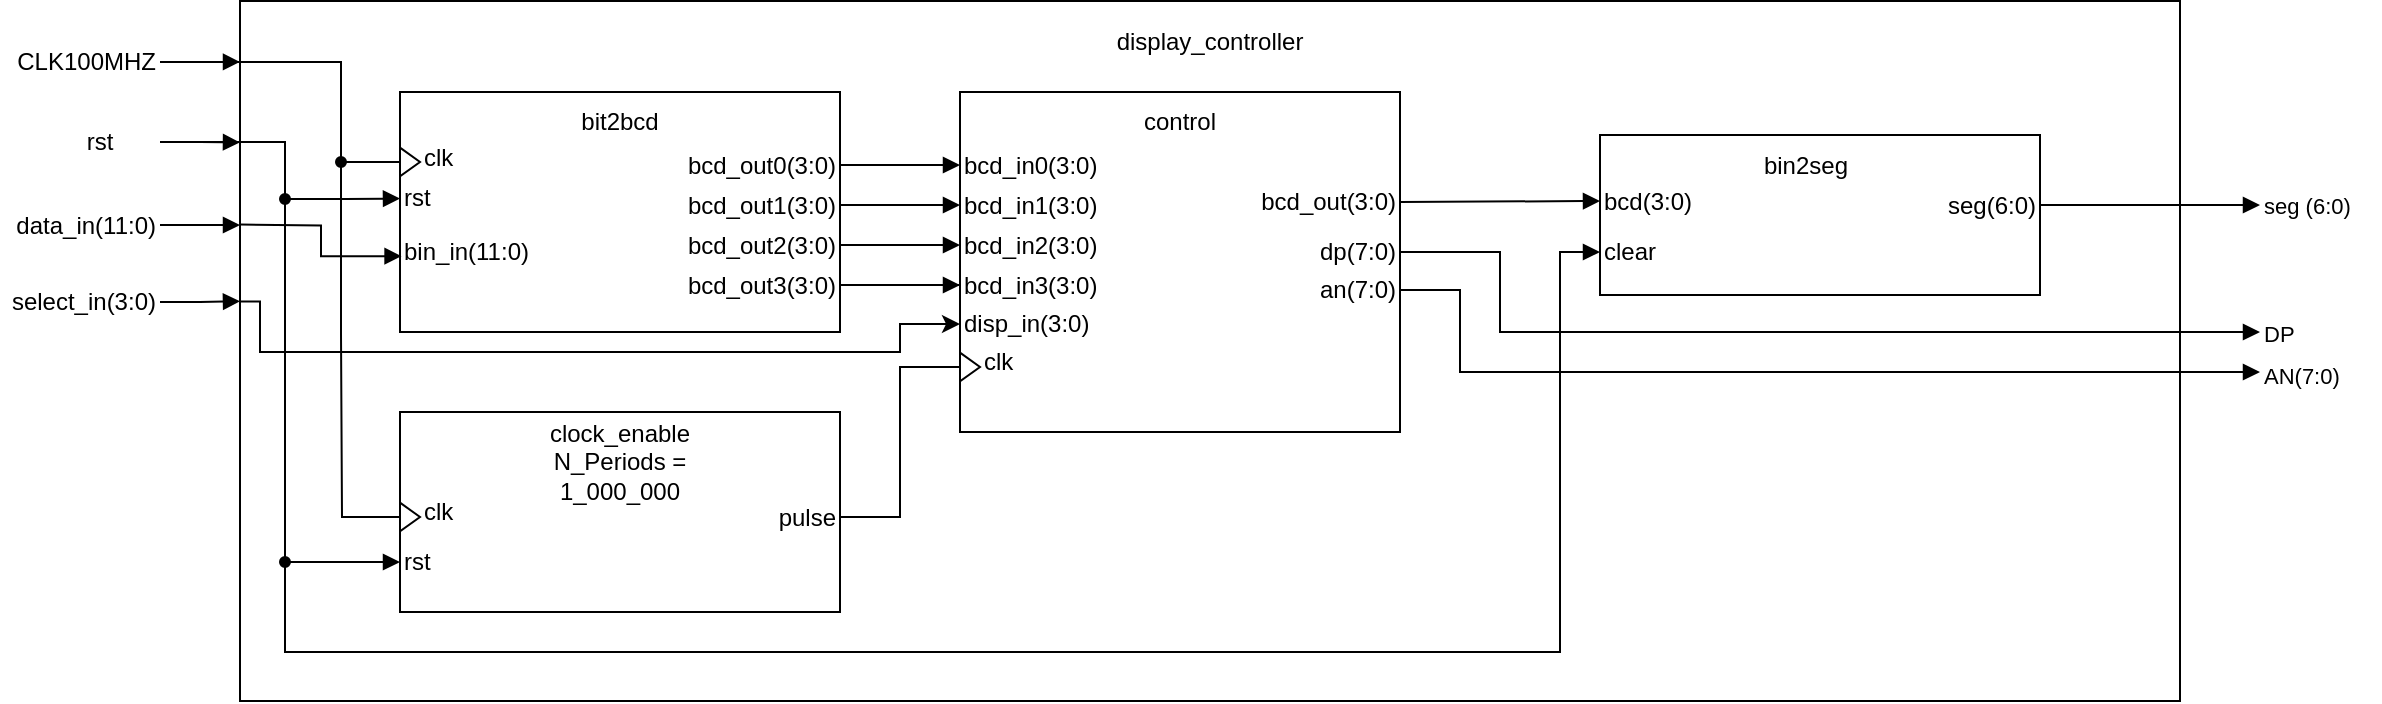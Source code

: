 <mxfile version="26.2.2">
  <diagram name="Stránka-1" id="P1GjatWuu_-47YheCdGU">
    <mxGraphModel dx="1555" dy="914" grid="1" gridSize="10" guides="1" tooltips="1" connect="1" arrows="1" fold="1" page="1" pageScale="1" pageWidth="827" pageHeight="1169" math="0" shadow="0">
      <root>
        <mxCell id="0" />
        <mxCell id="1" parent="0" />
        <mxCell id="VTcAKySC4VNBgwrSuExi-1" value="" style="rounded=0;whiteSpace=wrap;html=1;" vertex="1" parent="1">
          <mxGeometry x="160" y="144.5" width="970" height="350" as="geometry" />
        </mxCell>
        <mxCell id="VTcAKySC4VNBgwrSuExi-6" value="CLK100MHZ" style="text;html=1;align=right;verticalAlign=middle;whiteSpace=wrap;rounded=0;" vertex="1" parent="1">
          <mxGeometry x="44" y="160" width="76" height="30" as="geometry" />
        </mxCell>
        <mxCell id="VTcAKySC4VNBgwrSuExi-7" value="data_in(11:0)" style="text;html=1;align=right;verticalAlign=middle;whiteSpace=wrap;rounded=0;" vertex="1" parent="1">
          <mxGeometry x="40" y="241.5" width="80" height="30" as="geometry" />
        </mxCell>
        <mxCell id="VTcAKySC4VNBgwrSuExi-8" value="select_in(3:0)" style="text;html=1;align=right;verticalAlign=middle;whiteSpace=wrap;rounded=0;" vertex="1" parent="1">
          <mxGeometry x="60" y="280" width="60" height="30" as="geometry" />
        </mxCell>
        <mxCell id="VTcAKySC4VNBgwrSuExi-10" value="rst" style="text;html=1;align=center;verticalAlign=middle;whiteSpace=wrap;rounded=0;" vertex="1" parent="1">
          <mxGeometry x="60" y="200" width="60" height="30" as="geometry" />
        </mxCell>
        <mxCell id="VTcAKySC4VNBgwrSuExi-11" value="" style="rounded=0;whiteSpace=wrap;html=1;" vertex="1" parent="1">
          <mxGeometry x="840" y="211.5" width="220" height="80" as="geometry" />
        </mxCell>
        <mxCell id="VTcAKySC4VNBgwrSuExi-12" value="bin2seg" style="text;html=1;align=center;verticalAlign=middle;whiteSpace=wrap;rounded=0;" vertex="1" parent="1">
          <mxGeometry x="912.5" y="211.5" width="60" height="30" as="geometry" />
        </mxCell>
        <mxCell id="VTcAKySC4VNBgwrSuExi-13" value="clear" style="text;html=1;align=left;verticalAlign=middle;whiteSpace=wrap;rounded=0;" vertex="1" parent="1">
          <mxGeometry x="840" y="255" width="60" height="30" as="geometry" />
        </mxCell>
        <mxCell id="VTcAKySC4VNBgwrSuExi-14" value="bcd(3:0)" style="text;html=1;align=left;verticalAlign=middle;whiteSpace=wrap;rounded=0;" vertex="1" parent="1">
          <mxGeometry x="840" y="228.5" width="60" height="32" as="geometry" />
        </mxCell>
        <mxCell id="VTcAKySC4VNBgwrSuExi-113" style="edgeStyle=orthogonalEdgeStyle;shape=connector;rounded=0;orthogonalLoop=1;jettySize=auto;html=1;strokeColor=default;align=center;verticalAlign=middle;fontFamily=Helvetica;fontSize=11;fontColor=default;labelBackgroundColor=default;startFill=0;endArrow=block;endFill=1;" edge="1" parent="1" source="VTcAKySC4VNBgwrSuExi-15">
          <mxGeometry relative="1" as="geometry">
            <mxPoint x="1170" y="246.5" as="targetPoint" />
          </mxGeometry>
        </mxCell>
        <mxCell id="VTcAKySC4VNBgwrSuExi-15" value="seg(6:0)" style="text;html=1;align=right;verticalAlign=middle;whiteSpace=wrap;rounded=0;" vertex="1" parent="1">
          <mxGeometry x="1000" y="231.5" width="60" height="30" as="geometry" />
        </mxCell>
        <mxCell id="VTcAKySC4VNBgwrSuExi-16" value="" style="rounded=0;whiteSpace=wrap;html=1;" vertex="1" parent="1">
          <mxGeometry x="240" y="190" width="220" height="120" as="geometry" />
        </mxCell>
        <mxCell id="VTcAKySC4VNBgwrSuExi-17" value="bit2bcd" style="text;html=1;align=center;verticalAlign=middle;whiteSpace=wrap;rounded=0;" vertex="1" parent="1">
          <mxGeometry x="320" y="190" width="60" height="30" as="geometry" />
        </mxCell>
        <mxCell id="VTcAKySC4VNBgwrSuExi-18" value="bin_in(11:0)" style="text;html=1;align=left;verticalAlign=middle;whiteSpace=wrap;rounded=0;" vertex="1" parent="1">
          <mxGeometry x="240" y="251.5" width="60" height="37" as="geometry" />
        </mxCell>
        <mxCell id="VTcAKySC4VNBgwrSuExi-19" value="bcd_out0(3:0)" style="text;html=1;align=right;verticalAlign=middle;whiteSpace=wrap;rounded=0;" vertex="1" parent="1">
          <mxGeometry x="400" y="211.5" width="60" height="30" as="geometry" />
        </mxCell>
        <mxCell id="VTcAKySC4VNBgwrSuExi-20" value="bcd_out1(3:0)" style="text;html=1;align=right;verticalAlign=middle;whiteSpace=wrap;rounded=0;" vertex="1" parent="1">
          <mxGeometry x="400" y="231.5" width="60" height="30" as="geometry" />
        </mxCell>
        <mxCell id="VTcAKySC4VNBgwrSuExi-21" value="bcd_out2(3:0)" style="text;html=1;align=right;verticalAlign=middle;whiteSpace=wrap;rounded=0;" vertex="1" parent="1">
          <mxGeometry x="400" y="251.5" width="60" height="30" as="geometry" />
        </mxCell>
        <mxCell id="VTcAKySC4VNBgwrSuExi-22" value="bcd_out3(3:0)" style="text;html=1;align=right;verticalAlign=middle;whiteSpace=wrap;rounded=0;" vertex="1" parent="1">
          <mxGeometry x="400" y="271.5" width="60" height="30" as="geometry" />
        </mxCell>
        <mxCell id="VTcAKySC4VNBgwrSuExi-24" value="clk" style="text;html=1;align=left;verticalAlign=middle;whiteSpace=wrap;rounded=0;" vertex="1" parent="1">
          <mxGeometry x="250" y="207.5" width="60" height="30" as="geometry" />
        </mxCell>
        <mxCell id="VTcAKySC4VNBgwrSuExi-25" value="rst" style="text;html=1;align=left;verticalAlign=middle;whiteSpace=wrap;rounded=0;" vertex="1" parent="1">
          <mxGeometry x="240" y="230" width="60" height="26.5" as="geometry" />
        </mxCell>
        <mxCell id="VTcAKySC4VNBgwrSuExi-26" value="" style="rounded=0;whiteSpace=wrap;html=1;" vertex="1" parent="1">
          <mxGeometry x="520" y="190" width="220" height="170" as="geometry" />
        </mxCell>
        <mxCell id="VTcAKySC4VNBgwrSuExi-27" value="control" style="text;html=1;align=center;verticalAlign=middle;whiteSpace=wrap;rounded=0;" vertex="1" parent="1">
          <mxGeometry x="600" y="190" width="60" height="30" as="geometry" />
        </mxCell>
        <mxCell id="VTcAKySC4VNBgwrSuExi-30" value="bcd_in0(3:0)" style="text;html=1;align=left;verticalAlign=middle;whiteSpace=wrap;rounded=0;" vertex="1" parent="1">
          <mxGeometry x="520" y="211.5" width="60" height="30" as="geometry" />
        </mxCell>
        <mxCell id="VTcAKySC4VNBgwrSuExi-31" value="bcd_in1(3:0)" style="text;html=1;align=left;verticalAlign=middle;whiteSpace=wrap;rounded=0;" vertex="1" parent="1">
          <mxGeometry x="520" y="237.5" width="60" height="18" as="geometry" />
        </mxCell>
        <mxCell id="VTcAKySC4VNBgwrSuExi-32" value="bcd_in2(3:0)" style="text;html=1;align=left;verticalAlign=middle;whiteSpace=wrap;rounded=0;" vertex="1" parent="1">
          <mxGeometry x="520" y="251.5" width="60" height="30" as="geometry" />
        </mxCell>
        <mxCell id="VTcAKySC4VNBgwrSuExi-110" value="" style="edgeStyle=orthogonalEdgeStyle;shape=connector;rounded=0;orthogonalLoop=1;jettySize=auto;html=1;strokeColor=default;align=center;verticalAlign=middle;fontFamily=Helvetica;fontSize=11;fontColor=default;labelBackgroundColor=default;startFill=0;endArrow=none;endFill=1;" edge="1" parent="1" source="VTcAKySC4VNBgwrSuExi-33" target="VTcAKySC4VNBgwrSuExi-22">
          <mxGeometry relative="1" as="geometry" />
        </mxCell>
        <mxCell id="VTcAKySC4VNBgwrSuExi-33" value="bcd_in3(3:0)" style="text;html=1;align=left;verticalAlign=middle;whiteSpace=wrap;rounded=0;" vertex="1" parent="1">
          <mxGeometry x="520" y="271.5" width="60" height="30" as="geometry" />
        </mxCell>
        <mxCell id="VTcAKySC4VNBgwrSuExi-34" value="disp_in(3:0)" style="text;html=1;align=left;verticalAlign=middle;whiteSpace=wrap;rounded=0;" vertex="1" parent="1">
          <mxGeometry x="520" y="295.5" width="60" height="21" as="geometry" />
        </mxCell>
        <mxCell id="VTcAKySC4VNBgwrSuExi-35" value="bcd_out(3:0)" style="text;html=1;align=right;verticalAlign=middle;whiteSpace=wrap;rounded=0;" vertex="1" parent="1">
          <mxGeometry x="680" y="230" width="60" height="30" as="geometry" />
        </mxCell>
        <mxCell id="VTcAKySC4VNBgwrSuExi-114" style="edgeStyle=orthogonalEdgeStyle;shape=connector;rounded=0;orthogonalLoop=1;jettySize=auto;html=1;strokeColor=default;align=center;verticalAlign=middle;fontFamily=Helvetica;fontSize=11;fontColor=default;labelBackgroundColor=default;startFill=0;endArrow=block;endFill=1;" edge="1" parent="1" source="VTcAKySC4VNBgwrSuExi-36">
          <mxGeometry relative="1" as="geometry">
            <mxPoint x="1170" y="310" as="targetPoint" />
            <Array as="points">
              <mxPoint x="790" y="270" />
              <mxPoint x="790" y="310" />
            </Array>
          </mxGeometry>
        </mxCell>
        <mxCell id="VTcAKySC4VNBgwrSuExi-36" value="dp(7:0)" style="text;html=1;align=right;verticalAlign=middle;whiteSpace=wrap;rounded=0;" vertex="1" parent="1">
          <mxGeometry x="680" y="255" width="60" height="30" as="geometry" />
        </mxCell>
        <mxCell id="VTcAKySC4VNBgwrSuExi-118" style="edgeStyle=orthogonalEdgeStyle;shape=connector;rounded=0;orthogonalLoop=1;jettySize=auto;html=1;strokeColor=default;align=center;verticalAlign=middle;fontFamily=Helvetica;fontSize=11;fontColor=default;labelBackgroundColor=default;startFill=0;endArrow=block;endFill=1;" edge="1" parent="1" source="VTcAKySC4VNBgwrSuExi-37">
          <mxGeometry relative="1" as="geometry">
            <mxPoint x="1170" y="330" as="targetPoint" />
            <Array as="points">
              <mxPoint x="770" y="289" />
              <mxPoint x="770" y="330" />
              <mxPoint x="1160" y="330" />
            </Array>
          </mxGeometry>
        </mxCell>
        <mxCell id="VTcAKySC4VNBgwrSuExi-37" value="an(7:0)" style="text;html=1;align=right;verticalAlign=middle;whiteSpace=wrap;rounded=0;" vertex="1" parent="1">
          <mxGeometry x="680" y="273.5" width="60" height="31" as="geometry" />
        </mxCell>
        <mxCell id="VTcAKySC4VNBgwrSuExi-38" value="" style="rounded=0;whiteSpace=wrap;html=1;" vertex="1" parent="1">
          <mxGeometry x="240" y="350" width="220" height="100" as="geometry" />
        </mxCell>
        <mxCell id="VTcAKySC4VNBgwrSuExi-39" value="clock_enable&lt;div&gt;N_Periods = 1_000_000&lt;/div&gt;" style="text;html=1;align=center;verticalAlign=middle;whiteSpace=wrap;rounded=0;" vertex="1" parent="1">
          <mxGeometry x="320" y="360" width="60" height="30" as="geometry" />
        </mxCell>
        <mxCell id="VTcAKySC4VNBgwrSuExi-111" style="edgeStyle=orthogonalEdgeStyle;shape=connector;rounded=0;orthogonalLoop=1;jettySize=auto;html=1;entryX=0;entryY=0.5;entryDx=0;entryDy=0;strokeColor=default;align=center;verticalAlign=middle;fontFamily=Helvetica;fontSize=11;fontColor=default;labelBackgroundColor=default;startFill=0;endArrow=none;endFill=1;" edge="1" parent="1" source="VTcAKySC4VNBgwrSuExi-42" target="VTcAKySC4VNBgwrSuExi-97">
          <mxGeometry relative="1" as="geometry" />
        </mxCell>
        <mxCell id="VTcAKySC4VNBgwrSuExi-42" value="pulse" style="text;html=1;align=right;verticalAlign=middle;whiteSpace=wrap;rounded=0;" vertex="1" parent="1">
          <mxGeometry x="400" y="387.5" width="60" height="30" as="geometry" />
        </mxCell>
        <mxCell id="VTcAKySC4VNBgwrSuExi-43" value="rst" style="text;html=1;align=left;verticalAlign=middle;whiteSpace=wrap;rounded=0;" vertex="1" parent="1">
          <mxGeometry x="240" y="410" width="60" height="30" as="geometry" />
        </mxCell>
        <mxCell id="VTcAKySC4VNBgwrSuExi-54" value="" style="endArrow=block;html=1;rounded=0;exitX=1;exitY=0.5;exitDx=0;exitDy=0;entryX=0;entryY=0.5;entryDx=0;entryDy=0;endFill=1;" edge="1" parent="1" source="VTcAKySC4VNBgwrSuExi-19" target="VTcAKySC4VNBgwrSuExi-30">
          <mxGeometry width="50" height="50" relative="1" as="geometry">
            <mxPoint x="400" y="280" as="sourcePoint" />
            <mxPoint x="450" y="230" as="targetPoint" />
          </mxGeometry>
        </mxCell>
        <mxCell id="VTcAKySC4VNBgwrSuExi-55" value="" style="endArrow=block;html=1;rounded=0;exitX=1;exitY=0.5;exitDx=0;exitDy=0;entryX=0;entryY=0.5;entryDx=0;entryDy=0;endFill=1;" edge="1" parent="1" source="VTcAKySC4VNBgwrSuExi-20" target="VTcAKySC4VNBgwrSuExi-31">
          <mxGeometry width="50" height="50" relative="1" as="geometry">
            <mxPoint x="400" y="280" as="sourcePoint" />
            <mxPoint x="450" y="230" as="targetPoint" />
          </mxGeometry>
        </mxCell>
        <mxCell id="VTcAKySC4VNBgwrSuExi-56" value="" style="endArrow=block;html=1;rounded=0;exitX=1;exitY=0.5;exitDx=0;exitDy=0;entryX=0;entryY=0.5;entryDx=0;entryDy=0;endFill=1;" edge="1" parent="1" source="VTcAKySC4VNBgwrSuExi-21" target="VTcAKySC4VNBgwrSuExi-32">
          <mxGeometry width="50" height="50" relative="1" as="geometry">
            <mxPoint x="400" y="280" as="sourcePoint" />
            <mxPoint x="450" y="230" as="targetPoint" />
          </mxGeometry>
        </mxCell>
        <mxCell id="VTcAKySC4VNBgwrSuExi-57" value="" style="endArrow=block;html=1;rounded=0;exitX=1;exitY=0.5;exitDx=0;exitDy=0;entryX=0;entryY=0.5;entryDx=0;entryDy=0;endFill=1;" edge="1" parent="1" source="VTcAKySC4VNBgwrSuExi-22" target="VTcAKySC4VNBgwrSuExi-33">
          <mxGeometry width="50" height="50" relative="1" as="geometry">
            <mxPoint x="400" y="280" as="sourcePoint" />
            <mxPoint x="450" y="230" as="targetPoint" />
          </mxGeometry>
        </mxCell>
        <mxCell id="VTcAKySC4VNBgwrSuExi-64" value="" style="endArrow=block;html=1;rounded=0;exitX=1;exitY=0.5;exitDx=0;exitDy=0;entryX=0;entryY=0.5;entryDx=0;entryDy=0;endFill=1;" edge="1" parent="1" source="VTcAKySC4VNBgwrSuExi-35" target="VTcAKySC4VNBgwrSuExi-14">
          <mxGeometry width="50" height="50" relative="1" as="geometry">
            <mxPoint x="510" y="360" as="sourcePoint" />
            <mxPoint x="560" y="310" as="targetPoint" />
          </mxGeometry>
        </mxCell>
        <mxCell id="VTcAKySC4VNBgwrSuExi-75" value="display_controller" style="text;html=1;align=center;verticalAlign=middle;whiteSpace=wrap;rounded=0;" vertex="1" parent="1">
          <mxGeometry x="615" y="150" width="60" height="30" as="geometry" />
        </mxCell>
        <mxCell id="VTcAKySC4VNBgwrSuExi-76" value="" style="triangle;whiteSpace=wrap;html=1;fontFamily=Helvetica;fontSize=11;fontColor=default;labelBackgroundColor=default;" vertex="1" parent="1">
          <mxGeometry x="240" y="217.83" width="10" height="14.34" as="geometry" />
        </mxCell>
        <mxCell id="VTcAKySC4VNBgwrSuExi-80" value="clk" style="text;html=1;align=left;verticalAlign=middle;whiteSpace=wrap;rounded=0;" vertex="1" parent="1">
          <mxGeometry x="250" y="385" width="60" height="30" as="geometry" />
        </mxCell>
        <mxCell id="VTcAKySC4VNBgwrSuExi-81" value="" style="triangle;whiteSpace=wrap;html=1;fontFamily=Helvetica;fontSize=11;fontColor=default;labelBackgroundColor=default;" vertex="1" parent="1">
          <mxGeometry x="240" y="395.33" width="10" height="14.34" as="geometry" />
        </mxCell>
        <mxCell id="VTcAKySC4VNBgwrSuExi-88" style="edgeStyle=orthogonalEdgeStyle;shape=connector;rounded=0;orthogonalLoop=1;jettySize=auto;html=1;entryX=0;entryY=0.5;entryDx=0;entryDy=0;strokeColor=default;align=center;verticalAlign=middle;fontFamily=Helvetica;fontSize=11;fontColor=default;labelBackgroundColor=default;startFill=0;endArrow=none;endFill=1;" edge="1" parent="1" source="VTcAKySC4VNBgwrSuExi-86" target="VTcAKySC4VNBgwrSuExi-76">
          <mxGeometry relative="1" as="geometry" />
        </mxCell>
        <mxCell id="VTcAKySC4VNBgwrSuExi-99" style="edgeStyle=orthogonalEdgeStyle;shape=connector;rounded=0;orthogonalLoop=1;jettySize=auto;html=1;entryX=1;entryY=0.5;entryDx=0;entryDy=0;strokeColor=default;align=center;verticalAlign=middle;fontFamily=Helvetica;fontSize=11;fontColor=default;labelBackgroundColor=default;startFill=0;endArrow=none;endFill=1;" edge="1" parent="1" source="VTcAKySC4VNBgwrSuExi-86" target="VTcAKySC4VNBgwrSuExi-6">
          <mxGeometry relative="1" as="geometry">
            <Array as="points">
              <mxPoint x="210" y="175" />
            </Array>
          </mxGeometry>
        </mxCell>
        <mxCell id="VTcAKySC4VNBgwrSuExi-100" style="edgeStyle=orthogonalEdgeStyle;shape=connector;rounded=0;orthogonalLoop=1;jettySize=auto;html=1;entryX=0;entryY=0.5;entryDx=0;entryDy=0;strokeColor=default;align=center;verticalAlign=middle;fontFamily=Helvetica;fontSize=11;fontColor=default;labelBackgroundColor=default;startFill=0;endArrow=none;endFill=1;" edge="1" parent="1" source="VTcAKySC4VNBgwrSuExi-86" target="VTcAKySC4VNBgwrSuExi-81">
          <mxGeometry relative="1" as="geometry">
            <Array as="points">
              <mxPoint x="211" y="311" />
              <mxPoint x="211" y="311" />
              <mxPoint x="211" y="403" />
            </Array>
          </mxGeometry>
        </mxCell>
        <mxCell id="VTcAKySC4VNBgwrSuExi-86" value="" style="ellipse;whiteSpace=wrap;html=1;aspect=fixed;fontFamily=Helvetica;fontSize=9;fontColor=default;labelBackgroundColor=default;fillColor=#000000;perimeterSpacing=0;spacing=0;" vertex="1" parent="1">
          <mxGeometry x="208" y="222.5" width="5" height="5" as="geometry" />
        </mxCell>
        <mxCell id="VTcAKySC4VNBgwrSuExi-92" style="edgeStyle=orthogonalEdgeStyle;shape=connector;rounded=0;orthogonalLoop=1;jettySize=auto;html=1;entryX=0;entryY=0.087;entryDx=0;entryDy=0;entryPerimeter=0;strokeColor=default;align=center;verticalAlign=middle;fontFamily=Helvetica;fontSize=11;fontColor=default;labelBackgroundColor=default;startFill=0;endArrow=block;endFill=1;" edge="1" parent="1" source="VTcAKySC4VNBgwrSuExi-6" target="VTcAKySC4VNBgwrSuExi-1">
          <mxGeometry relative="1" as="geometry" />
        </mxCell>
        <mxCell id="VTcAKySC4VNBgwrSuExi-96" value="clk" style="text;html=1;align=left;verticalAlign=middle;whiteSpace=wrap;rounded=0;" vertex="1" parent="1">
          <mxGeometry x="530" y="310" width="60" height="30" as="geometry" />
        </mxCell>
        <mxCell id="VTcAKySC4VNBgwrSuExi-97" value="" style="triangle;whiteSpace=wrap;html=1;fontFamily=Helvetica;fontSize=11;fontColor=default;labelBackgroundColor=default;" vertex="1" parent="1">
          <mxGeometry x="520" y="320.33" width="10" height="14.34" as="geometry" />
        </mxCell>
        <mxCell id="VTcAKySC4VNBgwrSuExi-101" style="edgeStyle=orthogonalEdgeStyle;shape=connector;rounded=0;orthogonalLoop=1;jettySize=auto;html=1;entryX=0;entryY=0.202;entryDx=0;entryDy=0;entryPerimeter=0;strokeColor=default;align=center;verticalAlign=middle;fontFamily=Helvetica;fontSize=11;fontColor=default;labelBackgroundColor=default;startFill=0;endArrow=block;endFill=1;" edge="1" parent="1" source="VTcAKySC4VNBgwrSuExi-10" target="VTcAKySC4VNBgwrSuExi-1">
          <mxGeometry relative="1" as="geometry" />
        </mxCell>
        <mxCell id="VTcAKySC4VNBgwrSuExi-103" style="edgeStyle=orthogonalEdgeStyle;shape=connector;rounded=0;orthogonalLoop=1;jettySize=auto;html=1;entryX=0;entryY=0.5;entryDx=0;entryDy=0;strokeColor=default;align=center;verticalAlign=middle;fontFamily=Helvetica;fontSize=11;fontColor=default;labelBackgroundColor=default;startFill=0;endArrow=block;endFill=1;" edge="1" parent="1" source="VTcAKySC4VNBgwrSuExi-102" target="VTcAKySC4VNBgwrSuExi-25">
          <mxGeometry relative="1" as="geometry" />
        </mxCell>
        <mxCell id="VTcAKySC4VNBgwrSuExi-104" style="edgeStyle=orthogonalEdgeStyle;shape=connector;rounded=0;orthogonalLoop=1;jettySize=auto;html=1;entryX=1;entryY=0.5;entryDx=0;entryDy=0;strokeColor=default;align=center;verticalAlign=middle;fontFamily=Helvetica;fontSize=11;fontColor=default;labelBackgroundColor=default;startFill=0;endArrow=none;endFill=1;" edge="1" parent="1" source="VTcAKySC4VNBgwrSuExi-102" target="VTcAKySC4VNBgwrSuExi-10">
          <mxGeometry relative="1" as="geometry">
            <Array as="points">
              <mxPoint x="182" y="215" />
            </Array>
          </mxGeometry>
        </mxCell>
        <mxCell id="VTcAKySC4VNBgwrSuExi-106" style="edgeStyle=orthogonalEdgeStyle;shape=connector;rounded=0;orthogonalLoop=1;jettySize=auto;html=1;entryX=0.5;entryY=0;entryDx=0;entryDy=0;strokeColor=default;align=center;verticalAlign=middle;fontFamily=Helvetica;fontSize=11;fontColor=default;labelBackgroundColor=default;startFill=0;endArrow=none;endFill=1;" edge="1" parent="1" source="VTcAKySC4VNBgwrSuExi-102" target="VTcAKySC4VNBgwrSuExi-105">
          <mxGeometry relative="1" as="geometry" />
        </mxCell>
        <mxCell id="VTcAKySC4VNBgwrSuExi-102" value="" style="ellipse;whiteSpace=wrap;html=1;aspect=fixed;fontFamily=Helvetica;fontSize=9;fontColor=default;labelBackgroundColor=default;fillColor=#000000;perimeterSpacing=0;spacing=0;" vertex="1" parent="1">
          <mxGeometry x="180" y="241" width="5" height="5" as="geometry" />
        </mxCell>
        <mxCell id="VTcAKySC4VNBgwrSuExi-107" style="edgeStyle=orthogonalEdgeStyle;shape=connector;rounded=0;orthogonalLoop=1;jettySize=auto;html=1;entryX=0;entryY=0.5;entryDx=0;entryDy=0;strokeColor=default;align=center;verticalAlign=middle;fontFamily=Helvetica;fontSize=11;fontColor=default;labelBackgroundColor=default;startFill=0;endArrow=block;endFill=1;" edge="1" parent="1" source="VTcAKySC4VNBgwrSuExi-105" target="VTcAKySC4VNBgwrSuExi-43">
          <mxGeometry relative="1" as="geometry" />
        </mxCell>
        <mxCell id="VTcAKySC4VNBgwrSuExi-109" style="edgeStyle=orthogonalEdgeStyle;shape=connector;rounded=0;orthogonalLoop=1;jettySize=auto;html=1;entryX=0;entryY=0.5;entryDx=0;entryDy=0;strokeColor=default;align=center;verticalAlign=middle;fontFamily=Helvetica;fontSize=11;fontColor=default;labelBackgroundColor=default;startFill=0;endArrow=block;endFill=1;" edge="1" parent="1" source="VTcAKySC4VNBgwrSuExi-105" target="VTcAKySC4VNBgwrSuExi-13">
          <mxGeometry relative="1" as="geometry">
            <Array as="points">
              <mxPoint x="182" y="470" />
              <mxPoint x="820" y="470" />
              <mxPoint x="820" y="270" />
            </Array>
          </mxGeometry>
        </mxCell>
        <mxCell id="VTcAKySC4VNBgwrSuExi-105" value="" style="ellipse;whiteSpace=wrap;html=1;aspect=fixed;fontFamily=Helvetica;fontSize=9;fontColor=default;labelBackgroundColor=default;fillColor=#000000;perimeterSpacing=0;spacing=0;" vertex="1" parent="1">
          <mxGeometry x="180" y="422.5" width="5" height="5" as="geometry" />
        </mxCell>
        <mxCell id="VTcAKySC4VNBgwrSuExi-115" value="DP" style="text;html=1;align=left;verticalAlign=middle;whiteSpace=wrap;rounded=0;fontFamily=Helvetica;fontSize=11;fontColor=default;labelBackgroundColor=default;" vertex="1" parent="1">
          <mxGeometry x="1170" y="295.5" width="60" height="30" as="geometry" />
        </mxCell>
        <mxCell id="VTcAKySC4VNBgwrSuExi-116" value="seg (6:0)" style="text;html=1;align=left;verticalAlign=middle;whiteSpace=wrap;rounded=0;fontFamily=Helvetica;fontSize=11;fontColor=default;labelBackgroundColor=default;" vertex="1" parent="1">
          <mxGeometry x="1170" y="231.5" width="60" height="30" as="geometry" />
        </mxCell>
        <mxCell id="VTcAKySC4VNBgwrSuExi-117" value="AN(7:0)" style="text;html=1;align=left;verticalAlign=middle;whiteSpace=wrap;rounded=0;fontFamily=Helvetica;fontSize=11;fontColor=default;labelBackgroundColor=default;" vertex="1" parent="1">
          <mxGeometry x="1170" y="316.5" width="60" height="30" as="geometry" />
        </mxCell>
        <mxCell id="VTcAKySC4VNBgwrSuExi-122" style="edgeStyle=orthogonalEdgeStyle;shape=connector;rounded=0;orthogonalLoop=1;jettySize=auto;html=1;entryX=0;entryY=0.32;entryDx=0;entryDy=0;entryPerimeter=0;strokeColor=default;align=center;verticalAlign=middle;fontFamily=Helvetica;fontSize=11;fontColor=default;labelBackgroundColor=default;startFill=0;endArrow=block;endFill=1;" edge="1" parent="1" source="VTcAKySC4VNBgwrSuExi-7" target="VTcAKySC4VNBgwrSuExi-1">
          <mxGeometry relative="1" as="geometry" />
        </mxCell>
        <mxCell id="VTcAKySC4VNBgwrSuExi-124" value="" style="endArrow=block;html=1;rounded=0;strokeColor=default;align=center;verticalAlign=middle;fontFamily=Helvetica;fontSize=11;fontColor=default;labelBackgroundColor=default;edgeStyle=orthogonalEdgeStyle;entryX=0.013;entryY=0.557;entryDx=0;entryDy=0;entryPerimeter=0;endFill=1;" edge="1" parent="1" target="VTcAKySC4VNBgwrSuExi-18">
          <mxGeometry width="50" height="50" relative="1" as="geometry">
            <mxPoint x="160" y="256.25" as="sourcePoint" />
            <mxPoint x="210" y="236.25" as="targetPoint" />
          </mxGeometry>
        </mxCell>
        <mxCell id="VTcAKySC4VNBgwrSuExi-126" style="edgeStyle=orthogonalEdgeStyle;shape=connector;rounded=0;orthogonalLoop=1;jettySize=auto;html=1;entryX=0;entryY=0.429;entryDx=0;entryDy=0;entryPerimeter=0;strokeColor=default;align=center;verticalAlign=middle;fontFamily=Helvetica;fontSize=11;fontColor=default;labelBackgroundColor=default;startFill=0;endArrow=block;endFill=1;" edge="1" parent="1" source="VTcAKySC4VNBgwrSuExi-8" target="VTcAKySC4VNBgwrSuExi-1">
          <mxGeometry relative="1" as="geometry" />
        </mxCell>
        <mxCell id="VTcAKySC4VNBgwrSuExi-127" value="" style="endArrow=classic;html=1;rounded=0;strokeColor=default;align=center;verticalAlign=middle;fontFamily=Helvetica;fontSize=11;fontColor=default;labelBackgroundColor=default;edgeStyle=orthogonalEdgeStyle;entryX=0;entryY=0.5;entryDx=0;entryDy=0;" edge="1" parent="1" target="VTcAKySC4VNBgwrSuExi-34">
          <mxGeometry width="50" height="50" relative="1" as="geometry">
            <mxPoint x="160" y="294.74" as="sourcePoint" />
            <mxPoint x="210" y="244.74" as="targetPoint" />
            <Array as="points">
              <mxPoint x="170" y="295" />
              <mxPoint x="170" y="320" />
              <mxPoint x="490" y="320" />
              <mxPoint x="490" y="306" />
            </Array>
          </mxGeometry>
        </mxCell>
      </root>
    </mxGraphModel>
  </diagram>
</mxfile>
